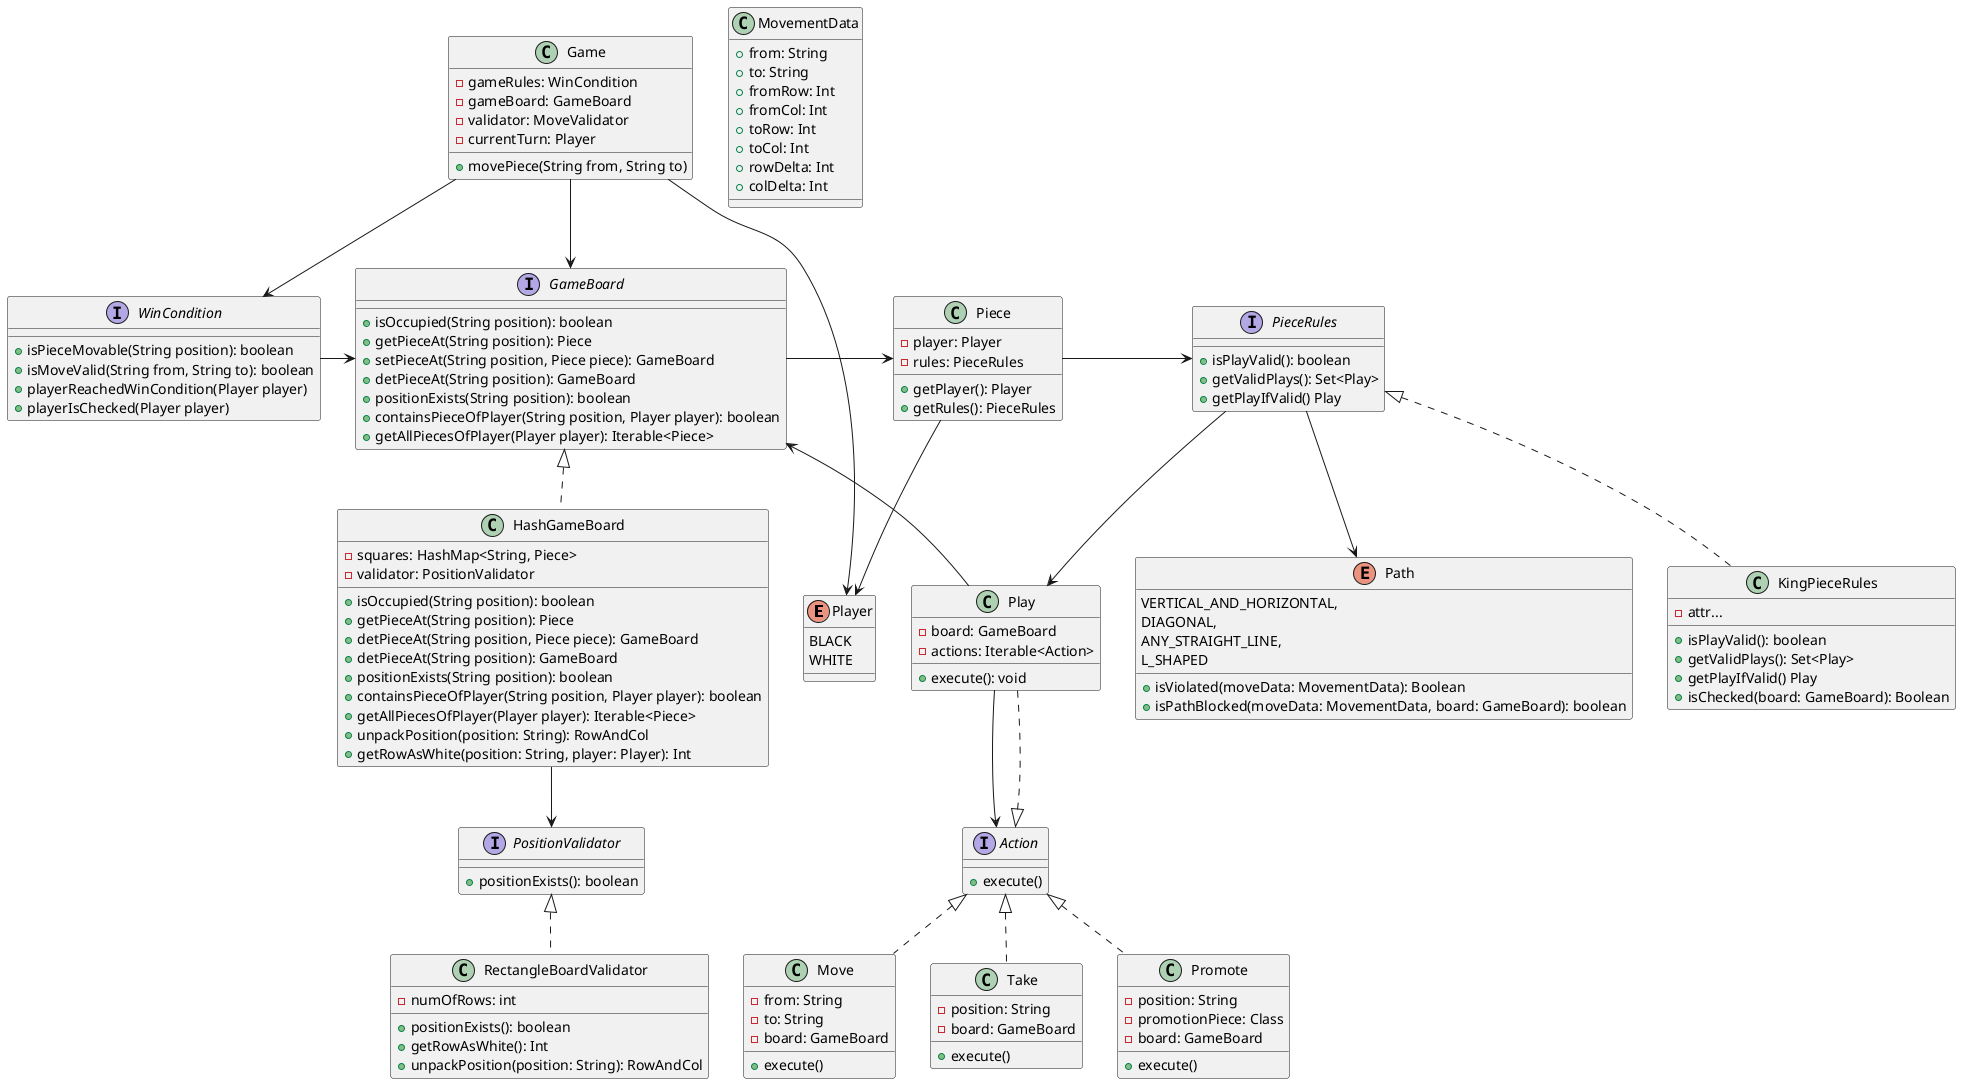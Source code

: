 @startuml
'https://plantuml.com/class-diagram

'enum Color {
'WHITE
'BLACK
'}

enum Player {
    BLACK
    WHITE
}

class Game {
    - gameRules: WinCondition
    - gameBoard: GameBoard
    - validator: MoveValidator
    - currentTurn: Player
    ' isMovable would be used in movePiece(): it permits, for instance, to block the rival's pieces, or piece movements when the player's king is checked.
    + movePiece(String from, String to)
}

interface WinCondition {
    + isPieceMovable(String position): boolean
    + isMoveValid(String from, String to): boolean
    + playerReachedWinCondition(Player player)
    + playerIsChecked(Player player)
}

interface GameBoard {
    + isOccupied(String position): boolean
    + getPieceAt(String position): Piece
    + setPieceAt(String position, Piece piece): GameBoard
    + detPieceAt(String position): GameBoard
    + positionExists(String position): boolean
    + containsPieceOfPlayer(String position, Player player): boolean
    + getAllPiecesOfPlayer(Player player): Iterable<Piece>
}

'interface MoveValidator {
'    + isPieceMovable(String position): boolean
'    + isMoveValid(String from, String to): boolean
'    'TODO: Maybe instead have a method that gets all movable pieces? Or maybe isMovable() should support polymorphism by Piece. In that case, it should be a method of that interface.
'}

class HashGameBoard implements GameBoard {
    - squares: HashMap<String, Piece>
    - validator: PositionValidator
    + isOccupied(String position): boolean
    + getPieceAt(String position): Piece
    + detPieceAt(String position, Piece piece): GameBoard
    + detPieceAt(String position): GameBoard
    + positionExists(String position): boolean
    + containsPieceOfPlayer(String position, Player player): boolean
    + getAllPiecesOfPlayer(Player player): Iterable<Piece>
    + unpackPosition(position: String): RowAndCol
    + getRowAsWhite(position: String, player: Player): Int
}

interface PositionValidator {
    ' Allows to define different kinds of game board
    + positionExists(): boolean
}

class RectangleBoardValidator implements PositionValidator {
    - numOfRows: int
    + positionExists(): boolean
    + getRowAsWhite(): Int
    + unpackPosition(position: String): RowAndCol
}

'class Square {
'    - x: Character
'    - y: int
'    - pieceOccupying: Piece
'
'    + getX(): Character
'    + getY(): int
'    + isOccupied(): boolean
'    + getPieceOccupying(): Piece
'}

'interface Rule {
'    + isViolated(Square currSquare, Square newSquare): boolean
'}

'class BoardLimitsRule implements Rule {
'}

'class RuleSet implements Rule {
'    - rules: Iterable<Rule>
'    + isViolated(Square currSquare, Square newSquare): boolean
'}

'class MoveRuleSet {
'
'    + getValidMoves(): Iterable<String>
'}

'class MoveFilter {
'}

' class PawnMove implements Rule {
'   boolean isViolated(Square currSquare, Square newSquare) {
'       return currSquare.y == newSquare.y + 1;
'   }
'}
'
' class
'
'

class Play implements Action {
    - board: GameBoard
    - actions: Iterable<Action>
    + execute(): void
}

interface Action {
    + execute()
    ' Maybe this could simply be a Runnable
}

class Move implements Action {
    - from: String
    - to: String
    - board: GameBoard
    + execute()
}

class Take implements Action {
    - position: String
    - board: GameBoard
    + execute()
    ' TODO: Sometimes moving our piece implicitly includes taking the rival's piece (we reassign the latter's board position to the former, so the reference is replaced). Think about this.
}

class Promote implements Action {
    - position: String
    - promotionPiece: Class
    - board: GameBoard
    + execute()
}

class Piece {
    - player: Player
    - rules: PieceRules
    + getPlayer(): Player
    + getRules(): PieceRules
}

interface PieceRules {
    + isPlayValid(): boolean
    + getValidPlays(): Set<Play>
    + getPlayIfValid() Play
}

class KingPieceRules implements PieceRules {
    - attr...
    + isPlayValid(): boolean
    + getValidPlays(): Set<Play>
    + getPlayIfValid() Play
    + isChecked(board: GameBoard): Boolean
}

enum Path {
    VERTICAL_AND_HORIZONTAL,
    DIAGONAL,
    ANY_STRAIGHT_LINE,
    L_SHAPED

    + isViolated(moveData: MovementData): Boolean
    + isPathBlocked(moveData: MovementData, board: GameBoard): boolean
    ' Checks whether something is blocking the path between a piece and a position.
}

class MovementData {
    + from: String
    + to: String
    + fromRow: Int
    + fromCol: Int
    + toRow: Int
    + toCol: Int
    + rowDelta: Int
    + colDelta: Int
}

'enum StandardPiece {
'    KING
'    ROOK
'    QUEEN
'    BISHOP
'    KNIGHT
'    PAWN
'
'    + getInstanceOf(StandardPiece piece, Player player)
'}

'class King extends Piece {
'    move(Square): void
'}
'class Rook extends Piece {
'    move(Square): void
'}
'class Bishop extends Piece {
'    move(Square): void
'}
'class Queen extends Piece {
'    move(Square): void
'}
'class Knight extends Piece {
'    move(Square): void
'}
'class Pawn extends Piece {
'    move(Square): void
'}

Game --> WinCondition
Game -> GameBoard
'MoveValidator -> WinCondition

WinCondition -> GameBoard
GameBoard -> Piece
HashGameBoard --> PositionValidator
'Piece -> MoveRuleSet
'RuleSet -> Rule
'Piece -> Rule
Piece --> Player
Piece -> PieceRules
PieceRules --> Path
Game -> Player
PieceRules -> Play
Play --> Action
Play --> GameBoard



'TODO: The fact that you cannot take your own pieces is a general rule. Check and checkmate are, too; even board-limit rules. Think about which general rules could be represented and how.


@enduml